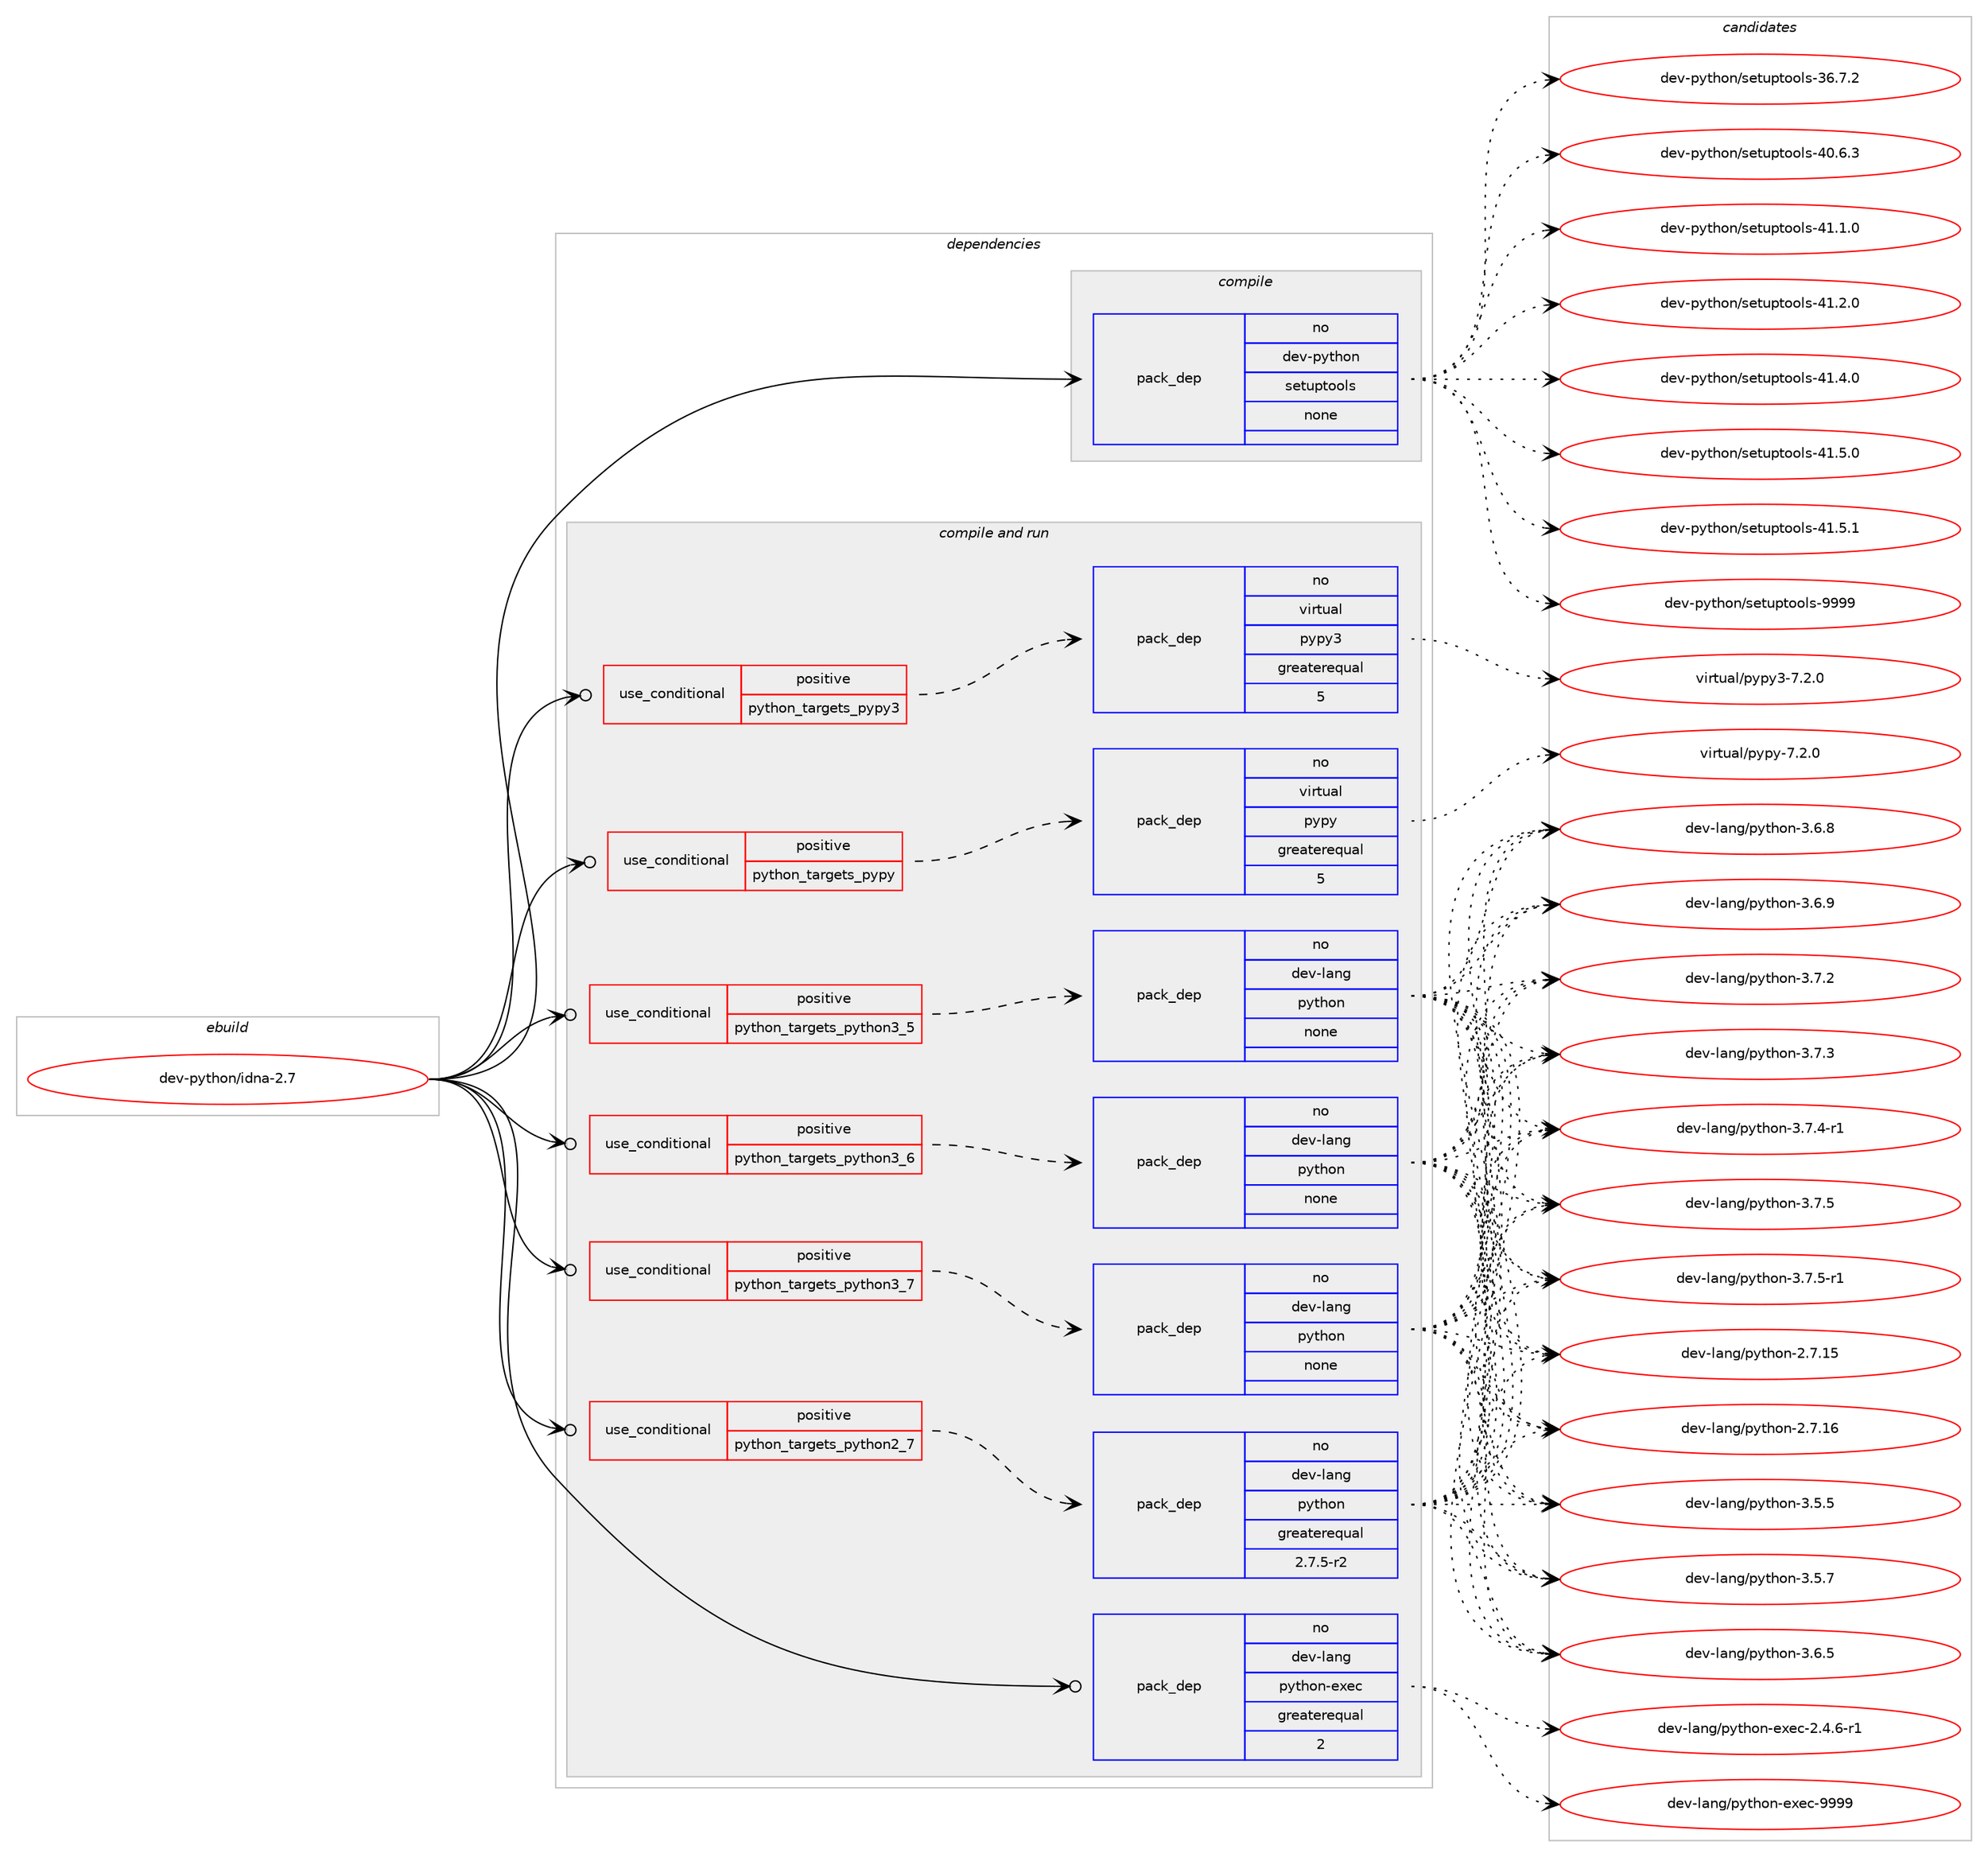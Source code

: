 digraph prolog {

# *************
# Graph options
# *************

newrank=true;
concentrate=true;
compound=true;
graph [rankdir=LR,fontname=Helvetica,fontsize=10,ranksep=1.5];#, ranksep=2.5, nodesep=0.2];
edge  [arrowhead=vee];
node  [fontname=Helvetica,fontsize=10];

# **********
# The ebuild
# **********

subgraph cluster_leftcol {
color=gray;
rank=same;
label=<<i>ebuild</i>>;
id [label="dev-python/idna-2.7", color=red, width=4, href="../dev-python/idna-2.7.svg"];
}

# ****************
# The dependencies
# ****************

subgraph cluster_midcol {
color=gray;
label=<<i>dependencies</i>>;
subgraph cluster_compile {
fillcolor="#eeeeee";
style=filled;
label=<<i>compile</i>>;
subgraph pack456600 {
dependency609149 [label=<<TABLE BORDER="0" CELLBORDER="1" CELLSPACING="0" CELLPADDING="4" WIDTH="220"><TR><TD ROWSPAN="6" CELLPADDING="30">pack_dep</TD></TR><TR><TD WIDTH="110">no</TD></TR><TR><TD>dev-python</TD></TR><TR><TD>setuptools</TD></TR><TR><TD>none</TD></TR><TR><TD></TD></TR></TABLE>>, shape=none, color=blue];
}
id:e -> dependency609149:w [weight=20,style="solid",arrowhead="vee"];
}
subgraph cluster_compileandrun {
fillcolor="#eeeeee";
style=filled;
label=<<i>compile and run</i>>;
subgraph cond140750 {
dependency609150 [label=<<TABLE BORDER="0" CELLBORDER="1" CELLSPACING="0" CELLPADDING="4"><TR><TD ROWSPAN="3" CELLPADDING="10">use_conditional</TD></TR><TR><TD>positive</TD></TR><TR><TD>python_targets_pypy</TD></TR></TABLE>>, shape=none, color=red];
subgraph pack456601 {
dependency609151 [label=<<TABLE BORDER="0" CELLBORDER="1" CELLSPACING="0" CELLPADDING="4" WIDTH="220"><TR><TD ROWSPAN="6" CELLPADDING="30">pack_dep</TD></TR><TR><TD WIDTH="110">no</TD></TR><TR><TD>virtual</TD></TR><TR><TD>pypy</TD></TR><TR><TD>greaterequal</TD></TR><TR><TD>5</TD></TR></TABLE>>, shape=none, color=blue];
}
dependency609150:e -> dependency609151:w [weight=20,style="dashed",arrowhead="vee"];
}
id:e -> dependency609150:w [weight=20,style="solid",arrowhead="odotvee"];
subgraph cond140751 {
dependency609152 [label=<<TABLE BORDER="0" CELLBORDER="1" CELLSPACING="0" CELLPADDING="4"><TR><TD ROWSPAN="3" CELLPADDING="10">use_conditional</TD></TR><TR><TD>positive</TD></TR><TR><TD>python_targets_pypy3</TD></TR></TABLE>>, shape=none, color=red];
subgraph pack456602 {
dependency609153 [label=<<TABLE BORDER="0" CELLBORDER="1" CELLSPACING="0" CELLPADDING="4" WIDTH="220"><TR><TD ROWSPAN="6" CELLPADDING="30">pack_dep</TD></TR><TR><TD WIDTH="110">no</TD></TR><TR><TD>virtual</TD></TR><TR><TD>pypy3</TD></TR><TR><TD>greaterequal</TD></TR><TR><TD>5</TD></TR></TABLE>>, shape=none, color=blue];
}
dependency609152:e -> dependency609153:w [weight=20,style="dashed",arrowhead="vee"];
}
id:e -> dependency609152:w [weight=20,style="solid",arrowhead="odotvee"];
subgraph cond140752 {
dependency609154 [label=<<TABLE BORDER="0" CELLBORDER="1" CELLSPACING="0" CELLPADDING="4"><TR><TD ROWSPAN="3" CELLPADDING="10">use_conditional</TD></TR><TR><TD>positive</TD></TR><TR><TD>python_targets_python2_7</TD></TR></TABLE>>, shape=none, color=red];
subgraph pack456603 {
dependency609155 [label=<<TABLE BORDER="0" CELLBORDER="1" CELLSPACING="0" CELLPADDING="4" WIDTH="220"><TR><TD ROWSPAN="6" CELLPADDING="30">pack_dep</TD></TR><TR><TD WIDTH="110">no</TD></TR><TR><TD>dev-lang</TD></TR><TR><TD>python</TD></TR><TR><TD>greaterequal</TD></TR><TR><TD>2.7.5-r2</TD></TR></TABLE>>, shape=none, color=blue];
}
dependency609154:e -> dependency609155:w [weight=20,style="dashed",arrowhead="vee"];
}
id:e -> dependency609154:w [weight=20,style="solid",arrowhead="odotvee"];
subgraph cond140753 {
dependency609156 [label=<<TABLE BORDER="0" CELLBORDER="1" CELLSPACING="0" CELLPADDING="4"><TR><TD ROWSPAN="3" CELLPADDING="10">use_conditional</TD></TR><TR><TD>positive</TD></TR><TR><TD>python_targets_python3_5</TD></TR></TABLE>>, shape=none, color=red];
subgraph pack456604 {
dependency609157 [label=<<TABLE BORDER="0" CELLBORDER="1" CELLSPACING="0" CELLPADDING="4" WIDTH="220"><TR><TD ROWSPAN="6" CELLPADDING="30">pack_dep</TD></TR><TR><TD WIDTH="110">no</TD></TR><TR><TD>dev-lang</TD></TR><TR><TD>python</TD></TR><TR><TD>none</TD></TR><TR><TD></TD></TR></TABLE>>, shape=none, color=blue];
}
dependency609156:e -> dependency609157:w [weight=20,style="dashed",arrowhead="vee"];
}
id:e -> dependency609156:w [weight=20,style="solid",arrowhead="odotvee"];
subgraph cond140754 {
dependency609158 [label=<<TABLE BORDER="0" CELLBORDER="1" CELLSPACING="0" CELLPADDING="4"><TR><TD ROWSPAN="3" CELLPADDING="10">use_conditional</TD></TR><TR><TD>positive</TD></TR><TR><TD>python_targets_python3_6</TD></TR></TABLE>>, shape=none, color=red];
subgraph pack456605 {
dependency609159 [label=<<TABLE BORDER="0" CELLBORDER="1" CELLSPACING="0" CELLPADDING="4" WIDTH="220"><TR><TD ROWSPAN="6" CELLPADDING="30">pack_dep</TD></TR><TR><TD WIDTH="110">no</TD></TR><TR><TD>dev-lang</TD></TR><TR><TD>python</TD></TR><TR><TD>none</TD></TR><TR><TD></TD></TR></TABLE>>, shape=none, color=blue];
}
dependency609158:e -> dependency609159:w [weight=20,style="dashed",arrowhead="vee"];
}
id:e -> dependency609158:w [weight=20,style="solid",arrowhead="odotvee"];
subgraph cond140755 {
dependency609160 [label=<<TABLE BORDER="0" CELLBORDER="1" CELLSPACING="0" CELLPADDING="4"><TR><TD ROWSPAN="3" CELLPADDING="10">use_conditional</TD></TR><TR><TD>positive</TD></TR><TR><TD>python_targets_python3_7</TD></TR></TABLE>>, shape=none, color=red];
subgraph pack456606 {
dependency609161 [label=<<TABLE BORDER="0" CELLBORDER="1" CELLSPACING="0" CELLPADDING="4" WIDTH="220"><TR><TD ROWSPAN="6" CELLPADDING="30">pack_dep</TD></TR><TR><TD WIDTH="110">no</TD></TR><TR><TD>dev-lang</TD></TR><TR><TD>python</TD></TR><TR><TD>none</TD></TR><TR><TD></TD></TR></TABLE>>, shape=none, color=blue];
}
dependency609160:e -> dependency609161:w [weight=20,style="dashed",arrowhead="vee"];
}
id:e -> dependency609160:w [weight=20,style="solid",arrowhead="odotvee"];
subgraph pack456607 {
dependency609162 [label=<<TABLE BORDER="0" CELLBORDER="1" CELLSPACING="0" CELLPADDING="4" WIDTH="220"><TR><TD ROWSPAN="6" CELLPADDING="30">pack_dep</TD></TR><TR><TD WIDTH="110">no</TD></TR><TR><TD>dev-lang</TD></TR><TR><TD>python-exec</TD></TR><TR><TD>greaterequal</TD></TR><TR><TD>2</TD></TR></TABLE>>, shape=none, color=blue];
}
id:e -> dependency609162:w [weight=20,style="solid",arrowhead="odotvee"];
}
subgraph cluster_run {
fillcolor="#eeeeee";
style=filled;
label=<<i>run</i>>;
}
}

# **************
# The candidates
# **************

subgraph cluster_choices {
rank=same;
color=gray;
label=<<i>candidates</i>>;

subgraph choice456600 {
color=black;
nodesep=1;
choice100101118451121211161041111104711510111611711211611111110811545515446554650 [label="dev-python/setuptools-36.7.2", color=red, width=4,href="../dev-python/setuptools-36.7.2.svg"];
choice100101118451121211161041111104711510111611711211611111110811545524846544651 [label="dev-python/setuptools-40.6.3", color=red, width=4,href="../dev-python/setuptools-40.6.3.svg"];
choice100101118451121211161041111104711510111611711211611111110811545524946494648 [label="dev-python/setuptools-41.1.0", color=red, width=4,href="../dev-python/setuptools-41.1.0.svg"];
choice100101118451121211161041111104711510111611711211611111110811545524946504648 [label="dev-python/setuptools-41.2.0", color=red, width=4,href="../dev-python/setuptools-41.2.0.svg"];
choice100101118451121211161041111104711510111611711211611111110811545524946524648 [label="dev-python/setuptools-41.4.0", color=red, width=4,href="../dev-python/setuptools-41.4.0.svg"];
choice100101118451121211161041111104711510111611711211611111110811545524946534648 [label="dev-python/setuptools-41.5.0", color=red, width=4,href="../dev-python/setuptools-41.5.0.svg"];
choice100101118451121211161041111104711510111611711211611111110811545524946534649 [label="dev-python/setuptools-41.5.1", color=red, width=4,href="../dev-python/setuptools-41.5.1.svg"];
choice10010111845112121116104111110471151011161171121161111111081154557575757 [label="dev-python/setuptools-9999", color=red, width=4,href="../dev-python/setuptools-9999.svg"];
dependency609149:e -> choice100101118451121211161041111104711510111611711211611111110811545515446554650:w [style=dotted,weight="100"];
dependency609149:e -> choice100101118451121211161041111104711510111611711211611111110811545524846544651:w [style=dotted,weight="100"];
dependency609149:e -> choice100101118451121211161041111104711510111611711211611111110811545524946494648:w [style=dotted,weight="100"];
dependency609149:e -> choice100101118451121211161041111104711510111611711211611111110811545524946504648:w [style=dotted,weight="100"];
dependency609149:e -> choice100101118451121211161041111104711510111611711211611111110811545524946524648:w [style=dotted,weight="100"];
dependency609149:e -> choice100101118451121211161041111104711510111611711211611111110811545524946534648:w [style=dotted,weight="100"];
dependency609149:e -> choice100101118451121211161041111104711510111611711211611111110811545524946534649:w [style=dotted,weight="100"];
dependency609149:e -> choice10010111845112121116104111110471151011161171121161111111081154557575757:w [style=dotted,weight="100"];
}
subgraph choice456601 {
color=black;
nodesep=1;
choice1181051141161179710847112121112121455546504648 [label="virtual/pypy-7.2.0", color=red, width=4,href="../virtual/pypy-7.2.0.svg"];
dependency609151:e -> choice1181051141161179710847112121112121455546504648:w [style=dotted,weight="100"];
}
subgraph choice456602 {
color=black;
nodesep=1;
choice118105114116117971084711212111212151455546504648 [label="virtual/pypy3-7.2.0", color=red, width=4,href="../virtual/pypy3-7.2.0.svg"];
dependency609153:e -> choice118105114116117971084711212111212151455546504648:w [style=dotted,weight="100"];
}
subgraph choice456603 {
color=black;
nodesep=1;
choice10010111845108971101034711212111610411111045504655464953 [label="dev-lang/python-2.7.15", color=red, width=4,href="../dev-lang/python-2.7.15.svg"];
choice10010111845108971101034711212111610411111045504655464954 [label="dev-lang/python-2.7.16", color=red, width=4,href="../dev-lang/python-2.7.16.svg"];
choice100101118451089711010347112121116104111110455146534653 [label="dev-lang/python-3.5.5", color=red, width=4,href="../dev-lang/python-3.5.5.svg"];
choice100101118451089711010347112121116104111110455146534655 [label="dev-lang/python-3.5.7", color=red, width=4,href="../dev-lang/python-3.5.7.svg"];
choice100101118451089711010347112121116104111110455146544653 [label="dev-lang/python-3.6.5", color=red, width=4,href="../dev-lang/python-3.6.5.svg"];
choice100101118451089711010347112121116104111110455146544656 [label="dev-lang/python-3.6.8", color=red, width=4,href="../dev-lang/python-3.6.8.svg"];
choice100101118451089711010347112121116104111110455146544657 [label="dev-lang/python-3.6.9", color=red, width=4,href="../dev-lang/python-3.6.9.svg"];
choice100101118451089711010347112121116104111110455146554650 [label="dev-lang/python-3.7.2", color=red, width=4,href="../dev-lang/python-3.7.2.svg"];
choice100101118451089711010347112121116104111110455146554651 [label="dev-lang/python-3.7.3", color=red, width=4,href="../dev-lang/python-3.7.3.svg"];
choice1001011184510897110103471121211161041111104551465546524511449 [label="dev-lang/python-3.7.4-r1", color=red, width=4,href="../dev-lang/python-3.7.4-r1.svg"];
choice100101118451089711010347112121116104111110455146554653 [label="dev-lang/python-3.7.5", color=red, width=4,href="../dev-lang/python-3.7.5.svg"];
choice1001011184510897110103471121211161041111104551465546534511449 [label="dev-lang/python-3.7.5-r1", color=red, width=4,href="../dev-lang/python-3.7.5-r1.svg"];
dependency609155:e -> choice10010111845108971101034711212111610411111045504655464953:w [style=dotted,weight="100"];
dependency609155:e -> choice10010111845108971101034711212111610411111045504655464954:w [style=dotted,weight="100"];
dependency609155:e -> choice100101118451089711010347112121116104111110455146534653:w [style=dotted,weight="100"];
dependency609155:e -> choice100101118451089711010347112121116104111110455146534655:w [style=dotted,weight="100"];
dependency609155:e -> choice100101118451089711010347112121116104111110455146544653:w [style=dotted,weight="100"];
dependency609155:e -> choice100101118451089711010347112121116104111110455146544656:w [style=dotted,weight="100"];
dependency609155:e -> choice100101118451089711010347112121116104111110455146544657:w [style=dotted,weight="100"];
dependency609155:e -> choice100101118451089711010347112121116104111110455146554650:w [style=dotted,weight="100"];
dependency609155:e -> choice100101118451089711010347112121116104111110455146554651:w [style=dotted,weight="100"];
dependency609155:e -> choice1001011184510897110103471121211161041111104551465546524511449:w [style=dotted,weight="100"];
dependency609155:e -> choice100101118451089711010347112121116104111110455146554653:w [style=dotted,weight="100"];
dependency609155:e -> choice1001011184510897110103471121211161041111104551465546534511449:w [style=dotted,weight="100"];
}
subgraph choice456604 {
color=black;
nodesep=1;
choice10010111845108971101034711212111610411111045504655464953 [label="dev-lang/python-2.7.15", color=red, width=4,href="../dev-lang/python-2.7.15.svg"];
choice10010111845108971101034711212111610411111045504655464954 [label="dev-lang/python-2.7.16", color=red, width=4,href="../dev-lang/python-2.7.16.svg"];
choice100101118451089711010347112121116104111110455146534653 [label="dev-lang/python-3.5.5", color=red, width=4,href="../dev-lang/python-3.5.5.svg"];
choice100101118451089711010347112121116104111110455146534655 [label="dev-lang/python-3.5.7", color=red, width=4,href="../dev-lang/python-3.5.7.svg"];
choice100101118451089711010347112121116104111110455146544653 [label="dev-lang/python-3.6.5", color=red, width=4,href="../dev-lang/python-3.6.5.svg"];
choice100101118451089711010347112121116104111110455146544656 [label="dev-lang/python-3.6.8", color=red, width=4,href="../dev-lang/python-3.6.8.svg"];
choice100101118451089711010347112121116104111110455146544657 [label="dev-lang/python-3.6.9", color=red, width=4,href="../dev-lang/python-3.6.9.svg"];
choice100101118451089711010347112121116104111110455146554650 [label="dev-lang/python-3.7.2", color=red, width=4,href="../dev-lang/python-3.7.2.svg"];
choice100101118451089711010347112121116104111110455146554651 [label="dev-lang/python-3.7.3", color=red, width=4,href="../dev-lang/python-3.7.3.svg"];
choice1001011184510897110103471121211161041111104551465546524511449 [label="dev-lang/python-3.7.4-r1", color=red, width=4,href="../dev-lang/python-3.7.4-r1.svg"];
choice100101118451089711010347112121116104111110455146554653 [label="dev-lang/python-3.7.5", color=red, width=4,href="../dev-lang/python-3.7.5.svg"];
choice1001011184510897110103471121211161041111104551465546534511449 [label="dev-lang/python-3.7.5-r1", color=red, width=4,href="../dev-lang/python-3.7.5-r1.svg"];
dependency609157:e -> choice10010111845108971101034711212111610411111045504655464953:w [style=dotted,weight="100"];
dependency609157:e -> choice10010111845108971101034711212111610411111045504655464954:w [style=dotted,weight="100"];
dependency609157:e -> choice100101118451089711010347112121116104111110455146534653:w [style=dotted,weight="100"];
dependency609157:e -> choice100101118451089711010347112121116104111110455146534655:w [style=dotted,weight="100"];
dependency609157:e -> choice100101118451089711010347112121116104111110455146544653:w [style=dotted,weight="100"];
dependency609157:e -> choice100101118451089711010347112121116104111110455146544656:w [style=dotted,weight="100"];
dependency609157:e -> choice100101118451089711010347112121116104111110455146544657:w [style=dotted,weight="100"];
dependency609157:e -> choice100101118451089711010347112121116104111110455146554650:w [style=dotted,weight="100"];
dependency609157:e -> choice100101118451089711010347112121116104111110455146554651:w [style=dotted,weight="100"];
dependency609157:e -> choice1001011184510897110103471121211161041111104551465546524511449:w [style=dotted,weight="100"];
dependency609157:e -> choice100101118451089711010347112121116104111110455146554653:w [style=dotted,weight="100"];
dependency609157:e -> choice1001011184510897110103471121211161041111104551465546534511449:w [style=dotted,weight="100"];
}
subgraph choice456605 {
color=black;
nodesep=1;
choice10010111845108971101034711212111610411111045504655464953 [label="dev-lang/python-2.7.15", color=red, width=4,href="../dev-lang/python-2.7.15.svg"];
choice10010111845108971101034711212111610411111045504655464954 [label="dev-lang/python-2.7.16", color=red, width=4,href="../dev-lang/python-2.7.16.svg"];
choice100101118451089711010347112121116104111110455146534653 [label="dev-lang/python-3.5.5", color=red, width=4,href="../dev-lang/python-3.5.5.svg"];
choice100101118451089711010347112121116104111110455146534655 [label="dev-lang/python-3.5.7", color=red, width=4,href="../dev-lang/python-3.5.7.svg"];
choice100101118451089711010347112121116104111110455146544653 [label="dev-lang/python-3.6.5", color=red, width=4,href="../dev-lang/python-3.6.5.svg"];
choice100101118451089711010347112121116104111110455146544656 [label="dev-lang/python-3.6.8", color=red, width=4,href="../dev-lang/python-3.6.8.svg"];
choice100101118451089711010347112121116104111110455146544657 [label="dev-lang/python-3.6.9", color=red, width=4,href="../dev-lang/python-3.6.9.svg"];
choice100101118451089711010347112121116104111110455146554650 [label="dev-lang/python-3.7.2", color=red, width=4,href="../dev-lang/python-3.7.2.svg"];
choice100101118451089711010347112121116104111110455146554651 [label="dev-lang/python-3.7.3", color=red, width=4,href="../dev-lang/python-3.7.3.svg"];
choice1001011184510897110103471121211161041111104551465546524511449 [label="dev-lang/python-3.7.4-r1", color=red, width=4,href="../dev-lang/python-3.7.4-r1.svg"];
choice100101118451089711010347112121116104111110455146554653 [label="dev-lang/python-3.7.5", color=red, width=4,href="../dev-lang/python-3.7.5.svg"];
choice1001011184510897110103471121211161041111104551465546534511449 [label="dev-lang/python-3.7.5-r1", color=red, width=4,href="../dev-lang/python-3.7.5-r1.svg"];
dependency609159:e -> choice10010111845108971101034711212111610411111045504655464953:w [style=dotted,weight="100"];
dependency609159:e -> choice10010111845108971101034711212111610411111045504655464954:w [style=dotted,weight="100"];
dependency609159:e -> choice100101118451089711010347112121116104111110455146534653:w [style=dotted,weight="100"];
dependency609159:e -> choice100101118451089711010347112121116104111110455146534655:w [style=dotted,weight="100"];
dependency609159:e -> choice100101118451089711010347112121116104111110455146544653:w [style=dotted,weight="100"];
dependency609159:e -> choice100101118451089711010347112121116104111110455146544656:w [style=dotted,weight="100"];
dependency609159:e -> choice100101118451089711010347112121116104111110455146544657:w [style=dotted,weight="100"];
dependency609159:e -> choice100101118451089711010347112121116104111110455146554650:w [style=dotted,weight="100"];
dependency609159:e -> choice100101118451089711010347112121116104111110455146554651:w [style=dotted,weight="100"];
dependency609159:e -> choice1001011184510897110103471121211161041111104551465546524511449:w [style=dotted,weight="100"];
dependency609159:e -> choice100101118451089711010347112121116104111110455146554653:w [style=dotted,weight="100"];
dependency609159:e -> choice1001011184510897110103471121211161041111104551465546534511449:w [style=dotted,weight="100"];
}
subgraph choice456606 {
color=black;
nodesep=1;
choice10010111845108971101034711212111610411111045504655464953 [label="dev-lang/python-2.7.15", color=red, width=4,href="../dev-lang/python-2.7.15.svg"];
choice10010111845108971101034711212111610411111045504655464954 [label="dev-lang/python-2.7.16", color=red, width=4,href="../dev-lang/python-2.7.16.svg"];
choice100101118451089711010347112121116104111110455146534653 [label="dev-lang/python-3.5.5", color=red, width=4,href="../dev-lang/python-3.5.5.svg"];
choice100101118451089711010347112121116104111110455146534655 [label="dev-lang/python-3.5.7", color=red, width=4,href="../dev-lang/python-3.5.7.svg"];
choice100101118451089711010347112121116104111110455146544653 [label="dev-lang/python-3.6.5", color=red, width=4,href="../dev-lang/python-3.6.5.svg"];
choice100101118451089711010347112121116104111110455146544656 [label="dev-lang/python-3.6.8", color=red, width=4,href="../dev-lang/python-3.6.8.svg"];
choice100101118451089711010347112121116104111110455146544657 [label="dev-lang/python-3.6.9", color=red, width=4,href="../dev-lang/python-3.6.9.svg"];
choice100101118451089711010347112121116104111110455146554650 [label="dev-lang/python-3.7.2", color=red, width=4,href="../dev-lang/python-3.7.2.svg"];
choice100101118451089711010347112121116104111110455146554651 [label="dev-lang/python-3.7.3", color=red, width=4,href="../dev-lang/python-3.7.3.svg"];
choice1001011184510897110103471121211161041111104551465546524511449 [label="dev-lang/python-3.7.4-r1", color=red, width=4,href="../dev-lang/python-3.7.4-r1.svg"];
choice100101118451089711010347112121116104111110455146554653 [label="dev-lang/python-3.7.5", color=red, width=4,href="../dev-lang/python-3.7.5.svg"];
choice1001011184510897110103471121211161041111104551465546534511449 [label="dev-lang/python-3.7.5-r1", color=red, width=4,href="../dev-lang/python-3.7.5-r1.svg"];
dependency609161:e -> choice10010111845108971101034711212111610411111045504655464953:w [style=dotted,weight="100"];
dependency609161:e -> choice10010111845108971101034711212111610411111045504655464954:w [style=dotted,weight="100"];
dependency609161:e -> choice100101118451089711010347112121116104111110455146534653:w [style=dotted,weight="100"];
dependency609161:e -> choice100101118451089711010347112121116104111110455146534655:w [style=dotted,weight="100"];
dependency609161:e -> choice100101118451089711010347112121116104111110455146544653:w [style=dotted,weight="100"];
dependency609161:e -> choice100101118451089711010347112121116104111110455146544656:w [style=dotted,weight="100"];
dependency609161:e -> choice100101118451089711010347112121116104111110455146544657:w [style=dotted,weight="100"];
dependency609161:e -> choice100101118451089711010347112121116104111110455146554650:w [style=dotted,weight="100"];
dependency609161:e -> choice100101118451089711010347112121116104111110455146554651:w [style=dotted,weight="100"];
dependency609161:e -> choice1001011184510897110103471121211161041111104551465546524511449:w [style=dotted,weight="100"];
dependency609161:e -> choice100101118451089711010347112121116104111110455146554653:w [style=dotted,weight="100"];
dependency609161:e -> choice1001011184510897110103471121211161041111104551465546534511449:w [style=dotted,weight="100"];
}
subgraph choice456607 {
color=black;
nodesep=1;
choice10010111845108971101034711212111610411111045101120101994550465246544511449 [label="dev-lang/python-exec-2.4.6-r1", color=red, width=4,href="../dev-lang/python-exec-2.4.6-r1.svg"];
choice10010111845108971101034711212111610411111045101120101994557575757 [label="dev-lang/python-exec-9999", color=red, width=4,href="../dev-lang/python-exec-9999.svg"];
dependency609162:e -> choice10010111845108971101034711212111610411111045101120101994550465246544511449:w [style=dotted,weight="100"];
dependency609162:e -> choice10010111845108971101034711212111610411111045101120101994557575757:w [style=dotted,weight="100"];
}
}

}
